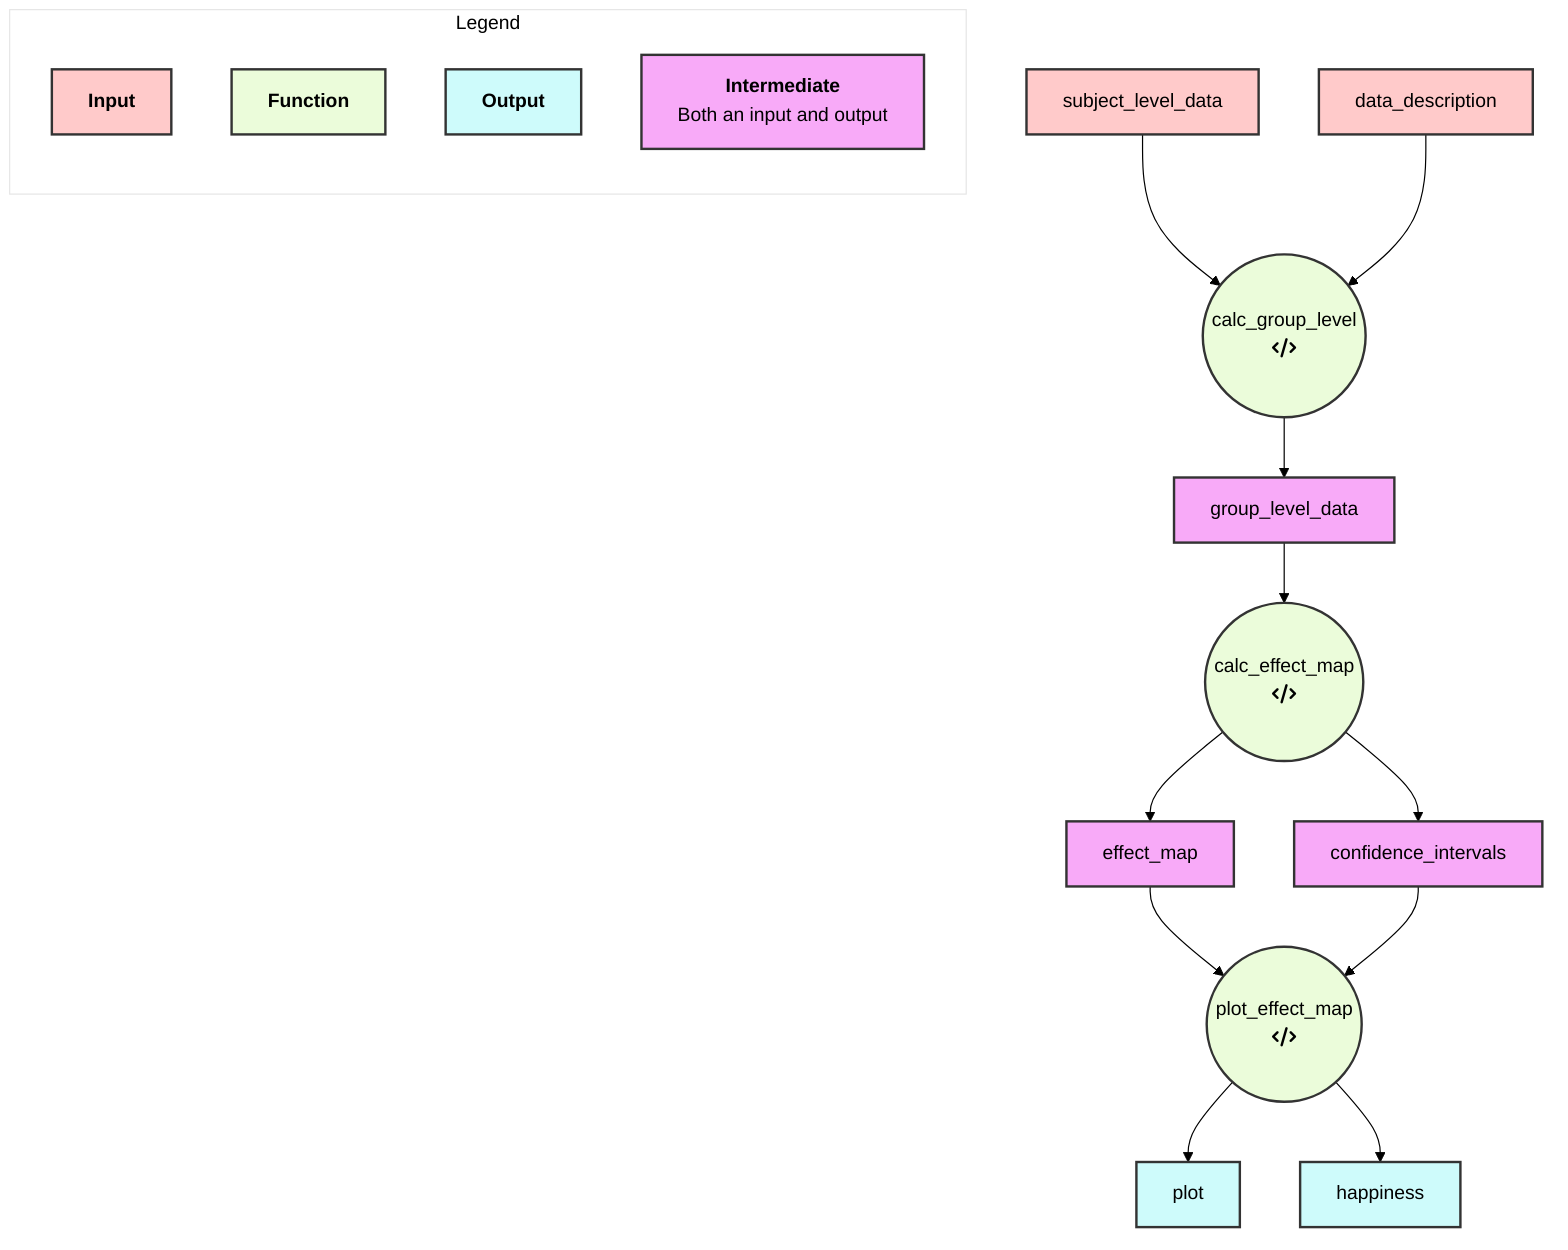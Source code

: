 %%{init: {'theme':'base', 'themeVariables': {
  'primaryColor': '#ffcaca',
  'primaryTextColor': '#000',
  'primaryBorderColor': '#000000',
  'lineColor': '#000000',
  'tertiaryColor': '#fff'
}}}%%
graph TD
classDef lightRed fill:#ffcaca,stroke:#333,stroke-width:2px;
classDef lightGreen fill:#ebfcda,stroke:#333,stroke-width:2px;
classDef lightBlue fill:#cefbfb,stroke:#333,stroke-width:2px;
classDef lightPurple fill:#f8aaf8,stroke:#333,stroke-width:2px;

subgraph Legend
    direction TB
    key1[<b>Input]:::lightRed
    key2[<b>Function]:::lightGreen
    key3[<b>Output]:::lightBlue
    key4[<b>Intermediate</b><br> Both an input and output]:::lightPurple
end
calc_group_level(("calc_group_level")):::lightGreen
calc_group_level(("calc_group_level
 fa:fa-code"))
subject_level_data:::lightRed
subject_level_data --> calc_group_level
data_description:::lightRed
data_description --> calc_group_level
group_level_data:::lightBlue
calc_group_level --> group_level_data
calc_effect_map(("calc_effect_map")):::lightGreen
calc_effect_map(("calc_effect_map
 fa:fa-code"))
group_level_data --> calc_effect_map
effect_map:::lightBlue
calc_effect_map --> effect_map
confidence_intervals:::lightBlue
calc_effect_map --> confidence_intervals
plot_effect_map(("plot_effect_map")):::lightGreen
plot_effect_map(("plot_effect_map
 fa:fa-code"))
effect_map --> plot_effect_map
confidence_intervals --> plot_effect_map
plot:::lightBlue
plot_effect_map --> plot
happiness:::lightBlue
plot_effect_map --> happiness
subject_level_data:::lightRed
data_description:::lightRed
group_level_data:::lightPurple
effect_map:::lightPurple
confidence_intervals:::lightPurple
plot:::lightBlue
happiness:::lightBlue